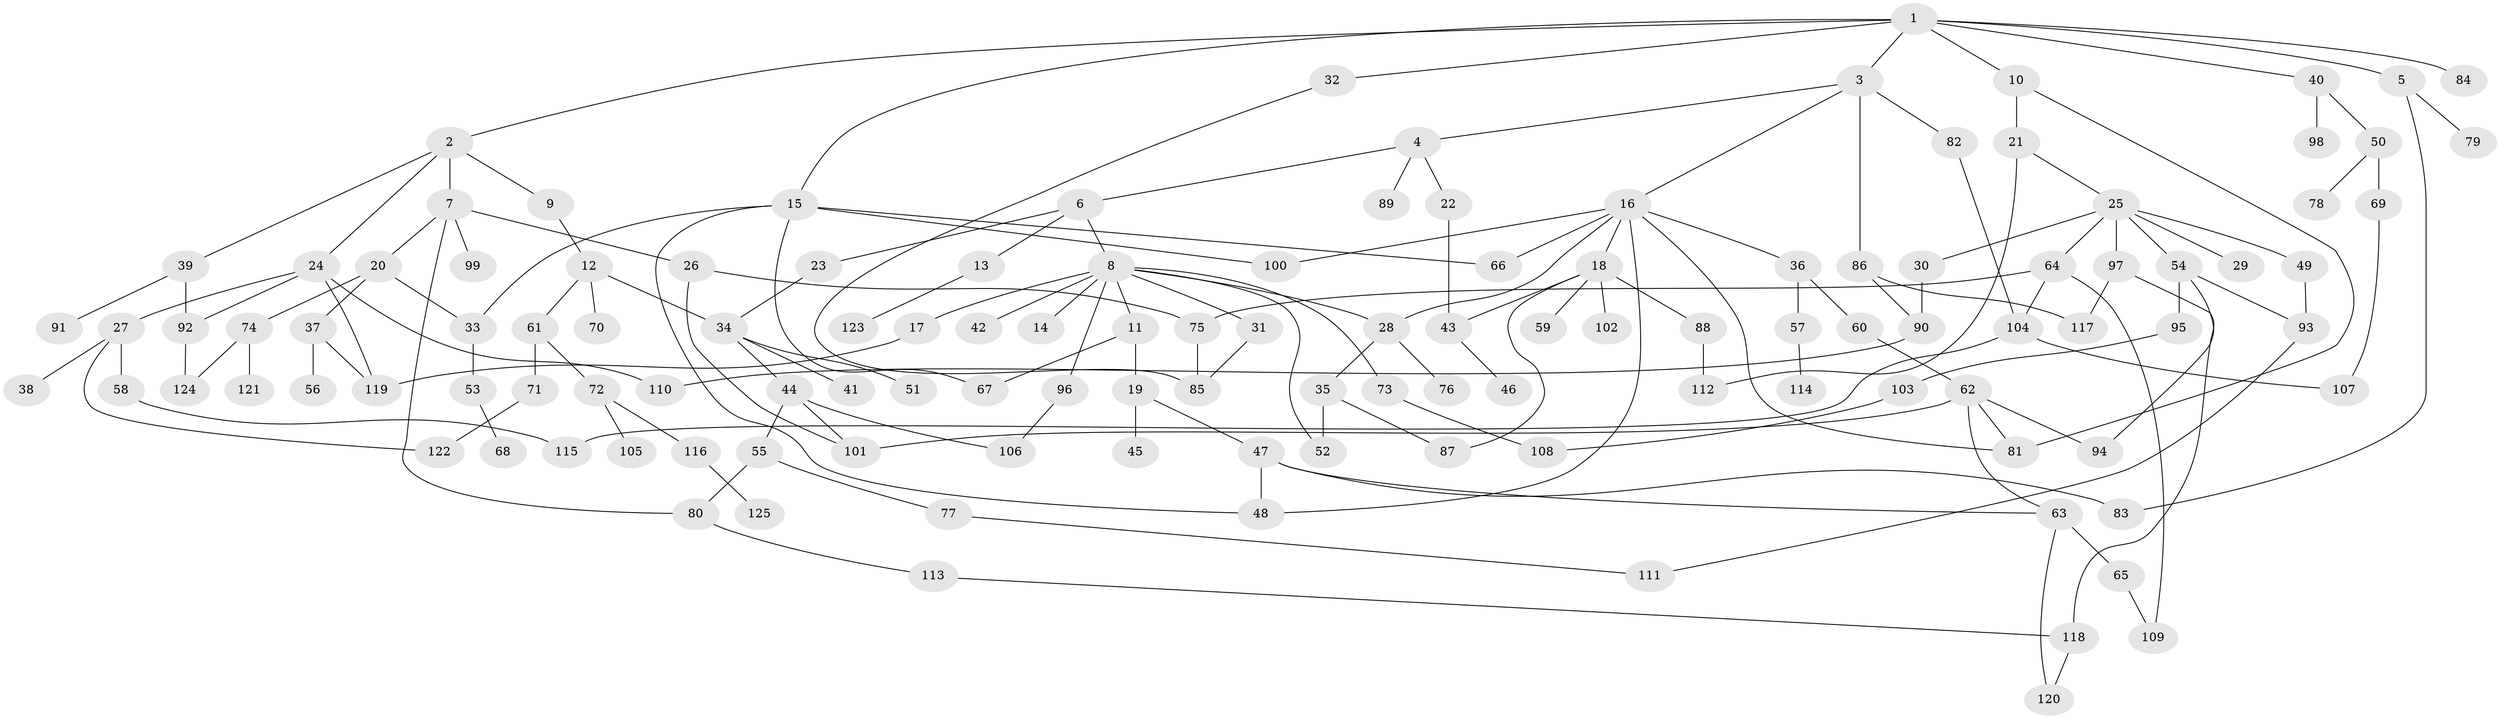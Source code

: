 // Generated by graph-tools (version 1.1) at 2025/34/03/09/25 02:34:31]
// undirected, 125 vertices, 165 edges
graph export_dot {
graph [start="1"]
  node [color=gray90,style=filled];
  1;
  2;
  3;
  4;
  5;
  6;
  7;
  8;
  9;
  10;
  11;
  12;
  13;
  14;
  15;
  16;
  17;
  18;
  19;
  20;
  21;
  22;
  23;
  24;
  25;
  26;
  27;
  28;
  29;
  30;
  31;
  32;
  33;
  34;
  35;
  36;
  37;
  38;
  39;
  40;
  41;
  42;
  43;
  44;
  45;
  46;
  47;
  48;
  49;
  50;
  51;
  52;
  53;
  54;
  55;
  56;
  57;
  58;
  59;
  60;
  61;
  62;
  63;
  64;
  65;
  66;
  67;
  68;
  69;
  70;
  71;
  72;
  73;
  74;
  75;
  76;
  77;
  78;
  79;
  80;
  81;
  82;
  83;
  84;
  85;
  86;
  87;
  88;
  89;
  90;
  91;
  92;
  93;
  94;
  95;
  96;
  97;
  98;
  99;
  100;
  101;
  102;
  103;
  104;
  105;
  106;
  107;
  108;
  109;
  110;
  111;
  112;
  113;
  114;
  115;
  116;
  117;
  118;
  119;
  120;
  121;
  122;
  123;
  124;
  125;
  1 -- 2;
  1 -- 3;
  1 -- 5;
  1 -- 10;
  1 -- 15;
  1 -- 32;
  1 -- 40;
  1 -- 84;
  2 -- 7;
  2 -- 9;
  2 -- 24;
  2 -- 39;
  3 -- 4;
  3 -- 16;
  3 -- 82;
  3 -- 86;
  4 -- 6;
  4 -- 22;
  4 -- 89;
  5 -- 79;
  5 -- 83;
  6 -- 8;
  6 -- 13;
  6 -- 23;
  7 -- 20;
  7 -- 26;
  7 -- 99;
  7 -- 80;
  8 -- 11;
  8 -- 14;
  8 -- 17;
  8 -- 31;
  8 -- 42;
  8 -- 73;
  8 -- 96;
  8 -- 52;
  8 -- 28;
  9 -- 12;
  10 -- 21;
  10 -- 81;
  11 -- 19;
  11 -- 67;
  12 -- 61;
  12 -- 70;
  12 -- 34;
  13 -- 123;
  15 -- 33;
  15 -- 48;
  15 -- 66;
  15 -- 100;
  15 -- 67;
  16 -- 18;
  16 -- 28;
  16 -- 36;
  16 -- 66;
  16 -- 81;
  16 -- 48;
  16 -- 100;
  17 -- 119;
  18 -- 59;
  18 -- 87;
  18 -- 88;
  18 -- 102;
  18 -- 43;
  19 -- 45;
  19 -- 47;
  20 -- 37;
  20 -- 74;
  20 -- 33;
  21 -- 25;
  21 -- 112;
  22 -- 43;
  23 -- 34;
  24 -- 27;
  24 -- 92;
  24 -- 110;
  24 -- 119;
  25 -- 29;
  25 -- 30;
  25 -- 49;
  25 -- 54;
  25 -- 64;
  25 -- 97;
  26 -- 75;
  26 -- 101;
  27 -- 38;
  27 -- 58;
  27 -- 122;
  28 -- 35;
  28 -- 76;
  30 -- 90;
  31 -- 85;
  32 -- 85;
  33 -- 53;
  34 -- 41;
  34 -- 44;
  34 -- 51;
  35 -- 52;
  35 -- 87;
  36 -- 57;
  36 -- 60;
  37 -- 56;
  37 -- 119;
  39 -- 91;
  39 -- 92;
  40 -- 50;
  40 -- 98;
  43 -- 46;
  44 -- 55;
  44 -- 101;
  44 -- 106;
  47 -- 63;
  47 -- 83;
  47 -- 48;
  49 -- 93;
  50 -- 69;
  50 -- 78;
  53 -- 68;
  54 -- 93;
  54 -- 94;
  54 -- 95;
  55 -- 77;
  55 -- 80;
  57 -- 114;
  58 -- 115;
  60 -- 62;
  61 -- 71;
  61 -- 72;
  62 -- 81;
  62 -- 101;
  62 -- 63;
  62 -- 94;
  63 -- 65;
  63 -- 120;
  64 -- 104;
  64 -- 109;
  64 -- 75;
  65 -- 109;
  69 -- 107;
  71 -- 122;
  72 -- 105;
  72 -- 116;
  73 -- 108;
  74 -- 121;
  74 -- 124;
  75 -- 85;
  77 -- 111;
  80 -- 113;
  82 -- 104;
  86 -- 117;
  86 -- 90;
  88 -- 112;
  90 -- 110;
  92 -- 124;
  93 -- 111;
  95 -- 103;
  96 -- 106;
  97 -- 117;
  97 -- 118;
  103 -- 108;
  104 -- 115;
  104 -- 107;
  113 -- 118;
  116 -- 125;
  118 -- 120;
}
